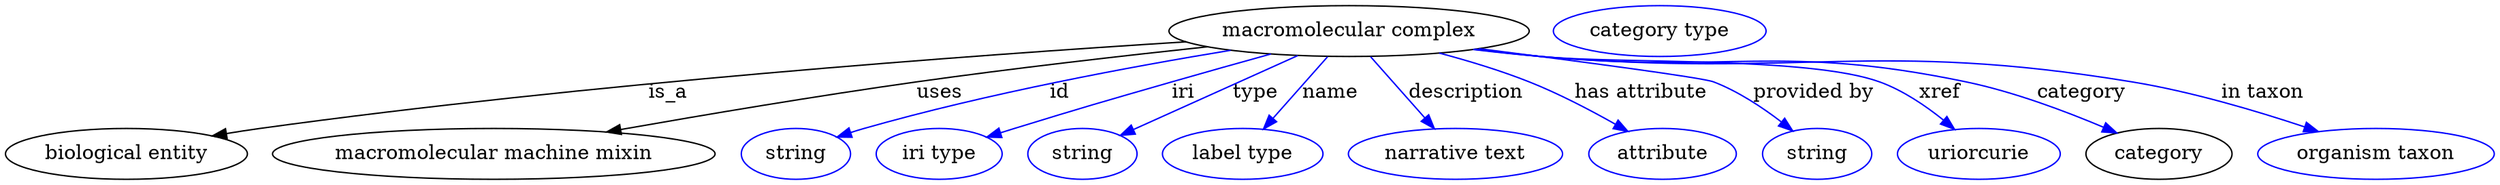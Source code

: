 digraph {
	graph [bb="0,0,1751.3,123"];
	node [label="\N"];
	"macromolecular complex"	[height=0.5,
		label="macromolecular complex",
		pos="946.14,105",
		width=3.5205];
	"biological entity"	[height=0.5,
		pos="85.142,18",
		width=2.3651];
	"macromolecular complex" -> "biological entity"	[label=is_a,
		lp="467.14,61.5",
		pos="e,145.7,30.708 831.07,97.356 680.69,87.86 409.38,67.937 179.14,36 171.52,34.943 163.57,33.71 155.67,32.4"];
	"macromolecular machine mixin"	[height=0.5,
		pos="344.14,18",
		width=4.3329];
	"macromolecular complex" -> "macromolecular machine mixin"	[label=uses,
		lp="657.64,61.5",
		pos="e,423.7,33.56 846.39,93.889 786.73,87.51 709.48,78.667 641.14,69 571.28,59.118 492.54,45.761 433.7,35.338"];
	id	[color=blue,
		height=0.5,
		label=string,
		pos="556.14,18",
		width=1.0652];
	"macromolecular complex" -> id	[color=blue,
		label=id,
		lp="742.14,61.5",
		pos="e,585.15,29.922 863,91.402 793.18,79.89 691.16,60.878 604.14,36 601.04,35.113 597.85,34.133 594.65,33.106",
		style=solid];
	iri	[color=blue,
		height=0.5,
		label="iri type",
		pos="657.14,18",
		width=1.2277];
	"macromolecular complex" -> iri	[color=blue,
		label=iri,
		lp="829.14,61.5",
		pos="e,690.82,29.681 890.7,88.712 868.98,82.662 843.87,75.59 821.14,69 772.12,54.785 759.93,50.997 711.14,36 707.65,34.926 704.03,33.805 \
700.4,32.674",
		style=solid];
	type	[color=blue,
		height=0.5,
		label=string,
		pos="758.14,18",
		width=1.0652];
	"macromolecular complex" -> type	[color=blue,
		label=type,
		lp="880.14,61.5",
		pos="e,784.87,31.083 909.89,87.611 876.58,72.551 827.48,50.348 794.22,35.312",
		style=solid];
	name	[color=blue,
		height=0.5,
		label="label type",
		pos="871.14,18",
		width=1.5707];
	"macromolecular complex" -> name	[color=blue,
		label=name,
		lp="933.14,61.5",
		pos="e,885.79,35.597 930.97,86.799 919.94,74.309 904.88,57.236 892.63,43.348",
		style=solid];
	description	[color=blue,
		height=0.5,
		label="narrative text",
		pos="1021.1,18",
		width=2.0943];
	"macromolecular complex" -> description	[color=blue,
		label=description,
		lp="1028.6,61.5",
		pos="e,1006.2,35.885 961.32,86.799 972.27,74.39 987.21,57.458 999.42,43.618",
		style=solid];
	"has attribute"	[color=blue,
		height=0.5,
		label=attribute,
		pos="1166.1,18",
		width=1.4443];
	"macromolecular complex" -> "has attribute"	[color=blue,
		label="has attribute",
		lp="1152.1,61.5",
		pos="e,1141.6,34.155 1010,89.385 1030.5,83.912 1053.1,77.039 1073.1,69 1093.5,60.831 1115.2,49.356 1132.5,39.46",
		style=solid];
	"provided by"	[color=blue,
		height=0.5,
		label=string,
		pos="1274.1,18",
		width=1.0652];
	"macromolecular complex" -> "provided by"	[color=blue,
		label="provided by",
		lp="1273.6,61.5",
		pos="e,1257.4,34.302 1037.8,92.556 1108.4,83.574 1195.3,72.088 1203.1,69 1219.9,62.396 1236.6,51.027 1249.5,40.798",
		style=solid];
	xref	[color=blue,
		height=0.5,
		label=uriorcurie,
		pos="1388.1,18",
		width=1.5887];
	"macromolecular complex" -> xref	[color=blue,
		label=xref,
		lp="1361.6,61.5",
		pos="e,1371.6,35.373 1035,92.165 1050.4,90.303 1066.2,88.501 1081.1,87 1134.1,81.671 1270.2,87.493 1320.1,69 1336.1,63.089 1351.6,52.244 \
1363.7,42.161",
		style=solid];
	category	[height=0.5,
		pos="1515.1,18",
		width=1.4263];
	"macromolecular complex" -> category	[color=blue,
		label=category,
		lp="1461.6,61.5",
		pos="e,1485.6,32.828 1034.3,92.061 1049.9,90.189 1066,88.41 1081.1,87 1213.7,74.677 1249.9,96.416 1380.1,69 1413.6,61.964 1449.8,48.183 \
1476.3,36.868",
		style=solid];
	"in taxon"	[color=blue,
		height=0.5,
		label="organism taxon",
		pos="1668.1,18",
		width=2.3109];
	"macromolecular complex" -> "in taxon"	[color=blue,
		label="in taxon",
		lp="1589.1,61.5",
		pos="e,1627.7,33.844 1033.5,91.932 1049.4,90.051 1065.7,88.302 1081.1,87 1265.5,71.426 1314.6,99.188 1497.1,69 1538.7,62.135 1584.4,48.442 \
1618.1,37.119",
		style=solid];
	"named thing_category"	[color=blue,
		height=0.5,
		label="category type",
		pos="1165.1,105",
		width=2.0762];
}
